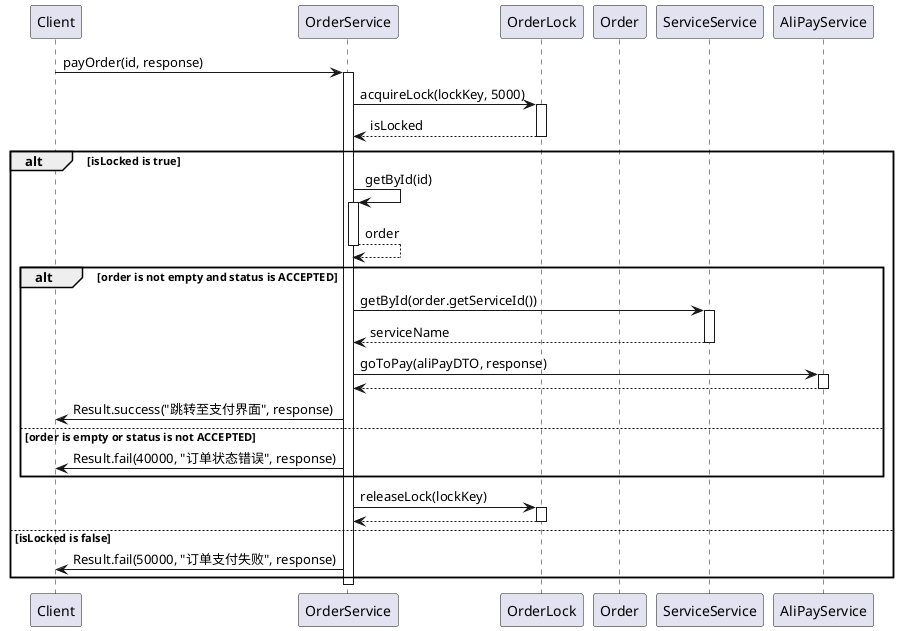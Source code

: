 @startuml
participant "Client" as C
participant "OrderService" as OS
participant "OrderLock" as OL
participant "Order" as O
participant "ServiceService" as SS
participant "AliPayService" as APS

C -> OS: payOrder(id, response)
activate OS
OS -> OL: acquireLock(lockKey, 5000)
activate OL
OL --> OS: isLocked
deactivate OL
alt isLocked is true
    OS -> OS: getById(id)
    activate OS
    OS --> OS: order
    deactivate OS
    alt order is not empty and status is ACCEPTED
        OS -> SS: getById(order.getServiceId())
        activate SS
        SS --> OS: serviceName
        deactivate SS
        OS -> APS: goToPay(aliPayDTO, response)
        activate APS
        APS --> OS:
        deactivate APS
        OS -> C: Result.success("跳转至支付界面", response)
    else order is empty or status is not ACCEPTED
        OS -> C: Result.fail(40000, "订单状态错误", response)
    end
    OS -> OL: releaseLock(lockKey)
    activate OL
    OL --> OS:
    deactivate OL
else isLocked is false
    OS -> C: Result.fail(50000, "订单支付失败", response)
end
deactivate OS
@enduml